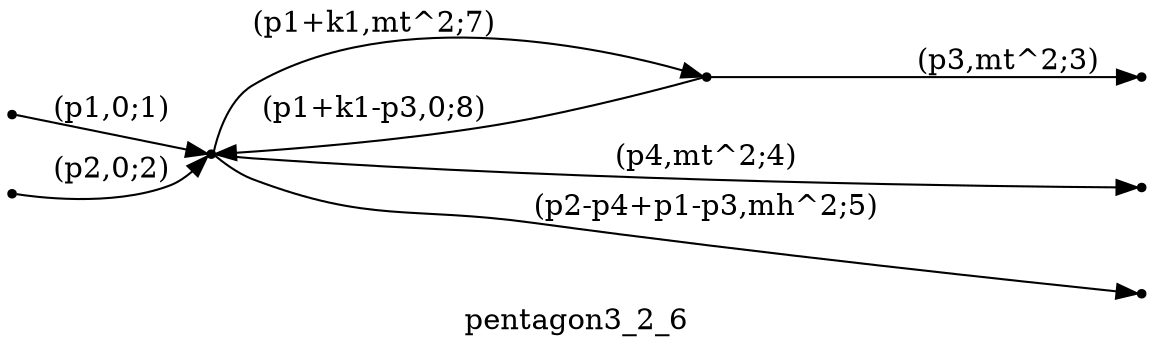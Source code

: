 digraph pentagon3_2_6 {
  label="pentagon3_2_6";
  rankdir="LR";
  subgraph edges {
    -1 -> 2 [label="(p1,0;1)"];
    -2 -> 2 [label="(p2,0;2)"];
    1 -> -3 [label="(p3,mt^2;3)"];
    2 -> -4 [label="(p4,mt^2;4)"];
    2 -> -5 [label="(p2-p4+p1-p3,mh^2;5)"];
    2 -> 1 [label="(p1+k1,mt^2;7)"];
    1 -> 2 [label="(p1+k1-p3,0;8)"];
  }
  subgraph incoming { rank="source"; -1; -2; }
  subgraph outgoing { rank="sink"; -3; -4; -5; }
-5 [shape=point];
-4 [shape=point];
-3 [shape=point];
-2 [shape=point];
-1 [shape=point];
1 [shape=point];
2 [shape=point];
}

